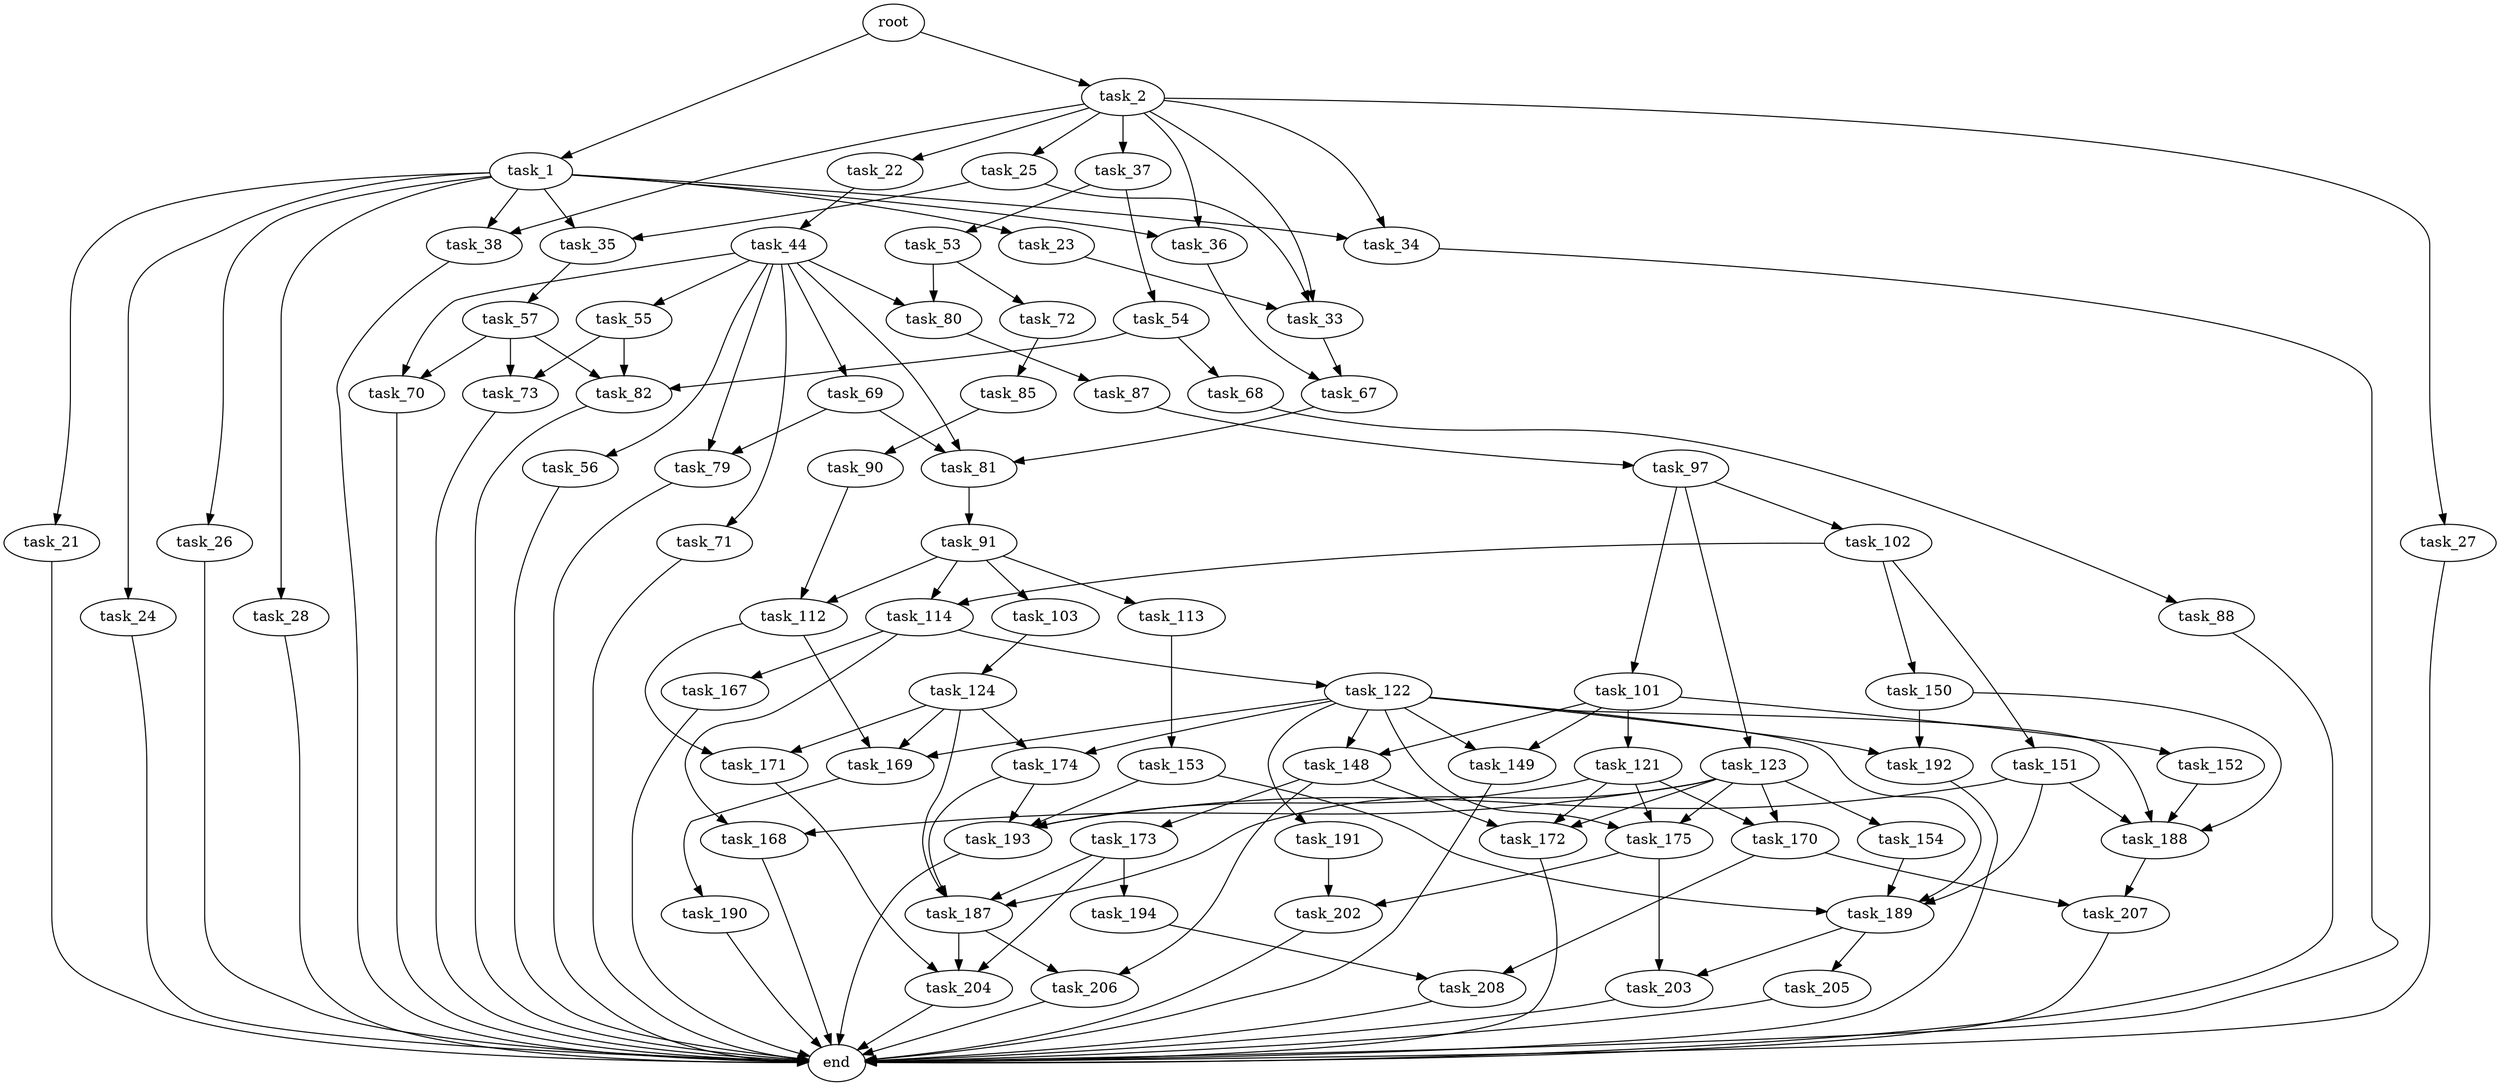 digraph G {
  root [size="0.000000"];
  task_1 [size="450307120777.000000"];
  task_2 [size="8589934592.000000"];
  task_21 [size="1073741824000.000000"];
  task_23 [size="368293445632.000000"];
  task_24 [size="75995903386.000000"];
  task_26 [size="231928233984.000000"];
  task_28 [size="368293445632.000000"];
  task_34 [size="501732807939.000000"];
  task_35 [size="68719476736.000000"];
  task_36 [size="1148769773157.000000"];
  task_38 [size="231928233984.000000"];
  task_22 [size="1320679102.000000"];
  task_25 [size="368293445632.000000"];
  task_27 [size="51420456834.000000"];
  task_33 [size="80544367104.000000"];
  task_37 [size="8791280121.000000"];
  end [size="0.000000"];
  task_44 [size="368293445632.000000"];
  task_67 [size="782757789696.000000"];
  task_57 [size="16272888846.000000"];
  task_53 [size="240971078691.000000"];
  task_54 [size="68719476736.000000"];
  task_55 [size="2072852060.000000"];
  task_56 [size="134217728000.000000"];
  task_69 [size="7739300770.000000"];
  task_70 [size="1322112638960.000000"];
  task_71 [size="5300453820.000000"];
  task_79 [size="9157277009.000000"];
  task_80 [size="23403361967.000000"];
  task_81 [size="106109846245.000000"];
  task_72 [size="134217728000.000000"];
  task_68 [size="695252955177.000000"];
  task_82 [size="1073741824000.000000"];
  task_73 [size="356843010508.000000"];
  task_88 [size="5105957162.000000"];
  task_85 [size="14607003674.000000"];
  task_87 [size="1073741824000.000000"];
  task_91 [size="24748815935.000000"];
  task_90 [size="593547135755.000000"];
  task_97 [size="9658037162.000000"];
  task_112 [size="41466023250.000000"];
  task_103 [size="1073741824000.000000"];
  task_113 [size="1324295074439.000000"];
  task_114 [size="231928233984.000000"];
  task_101 [size="549687776436.000000"];
  task_102 [size="669602713155.000000"];
  task_123 [size="368293445632.000000"];
  task_121 [size="1073741824000.000000"];
  task_148 [size="281645167544.000000"];
  task_149 [size="385675320908.000000"];
  task_152 [size="593621695316.000000"];
  task_150 [size="103015052775.000000"];
  task_151 [size="31023153686.000000"];
  task_124 [size="778881020072.000000"];
  task_169 [size="728012491856.000000"];
  task_171 [size="25618769741.000000"];
  task_153 [size="442943433518.000000"];
  task_122 [size="109535284231.000000"];
  task_167 [size="549755813888.000000"];
  task_168 [size="802168438879.000000"];
  task_170 [size="288173943.000000"];
  task_172 [size="28991029248.000000"];
  task_175 [size="1906963764.000000"];
  task_193 [size="28991029248.000000"];
  task_174 [size="26988789737.000000"];
  task_188 [size="14395082391.000000"];
  task_189 [size="1348942125727.000000"];
  task_191 [size="1073741824000.000000"];
  task_192 [size="963341661.000000"];
  task_154 [size="68719476736.000000"];
  task_187 [size="577834471500.000000"];
  task_173 [size="16202109134.000000"];
  task_206 [size="237454215301.000000"];
  task_190 [size="368293445632.000000"];
  task_207 [size="167206464960.000000"];
  task_208 [size="42743505098.000000"];
  task_204 [size="8589934592.000000"];
  task_194 [size="35849470722.000000"];
  task_202 [size="20843331744.000000"];
  task_203 [size="549755813888.000000"];
  task_205 [size="17577420597.000000"];

  root -> task_1 [size="1.000000"];
  root -> task_2 [size="1.000000"];
  task_1 -> task_21 [size="411041792.000000"];
  task_1 -> task_23 [size="411041792.000000"];
  task_1 -> task_24 [size="411041792.000000"];
  task_1 -> task_26 [size="411041792.000000"];
  task_1 -> task_28 [size="411041792.000000"];
  task_1 -> task_34 [size="411041792.000000"];
  task_1 -> task_35 [size="411041792.000000"];
  task_1 -> task_36 [size="411041792.000000"];
  task_1 -> task_38 [size="411041792.000000"];
  task_2 -> task_22 [size="33554432.000000"];
  task_2 -> task_25 [size="33554432.000000"];
  task_2 -> task_27 [size="33554432.000000"];
  task_2 -> task_33 [size="33554432.000000"];
  task_2 -> task_34 [size="33554432.000000"];
  task_2 -> task_36 [size="33554432.000000"];
  task_2 -> task_37 [size="33554432.000000"];
  task_2 -> task_38 [size="33554432.000000"];
  task_21 -> end [size="1.000000"];
  task_23 -> task_33 [size="411041792.000000"];
  task_24 -> end [size="1.000000"];
  task_26 -> end [size="1.000000"];
  task_28 -> end [size="1.000000"];
  task_34 -> end [size="1.000000"];
  task_35 -> task_57 [size="134217728.000000"];
  task_36 -> task_67 [size="838860800.000000"];
  task_38 -> end [size="1.000000"];
  task_22 -> task_44 [size="75497472.000000"];
  task_25 -> task_33 [size="411041792.000000"];
  task_25 -> task_35 [size="411041792.000000"];
  task_27 -> end [size="1.000000"];
  task_33 -> task_67 [size="75497472.000000"];
  task_37 -> task_53 [size="301989888.000000"];
  task_37 -> task_54 [size="301989888.000000"];
  task_44 -> task_55 [size="411041792.000000"];
  task_44 -> task_56 [size="411041792.000000"];
  task_44 -> task_69 [size="411041792.000000"];
  task_44 -> task_70 [size="411041792.000000"];
  task_44 -> task_71 [size="411041792.000000"];
  task_44 -> task_79 [size="411041792.000000"];
  task_44 -> task_80 [size="411041792.000000"];
  task_44 -> task_81 [size="411041792.000000"];
  task_67 -> task_81 [size="679477248.000000"];
  task_57 -> task_70 [size="536870912.000000"];
  task_57 -> task_73 [size="536870912.000000"];
  task_57 -> task_82 [size="536870912.000000"];
  task_53 -> task_72 [size="679477248.000000"];
  task_53 -> task_80 [size="679477248.000000"];
  task_54 -> task_68 [size="134217728.000000"];
  task_54 -> task_82 [size="134217728.000000"];
  task_55 -> task_73 [size="209715200.000000"];
  task_55 -> task_82 [size="209715200.000000"];
  task_56 -> end [size="1.000000"];
  task_69 -> task_79 [size="134217728.000000"];
  task_69 -> task_81 [size="134217728.000000"];
  task_70 -> end [size="1.000000"];
  task_71 -> end [size="1.000000"];
  task_79 -> end [size="1.000000"];
  task_80 -> task_87 [size="679477248.000000"];
  task_81 -> task_91 [size="209715200.000000"];
  task_72 -> task_85 [size="209715200.000000"];
  task_68 -> task_88 [size="679477248.000000"];
  task_82 -> end [size="1.000000"];
  task_73 -> end [size="1.000000"];
  task_88 -> end [size="1.000000"];
  task_85 -> task_90 [size="536870912.000000"];
  task_87 -> task_97 [size="838860800.000000"];
  task_91 -> task_103 [size="679477248.000000"];
  task_91 -> task_112 [size="679477248.000000"];
  task_91 -> task_113 [size="679477248.000000"];
  task_91 -> task_114 [size="679477248.000000"];
  task_90 -> task_112 [size="411041792.000000"];
  task_97 -> task_101 [size="838860800.000000"];
  task_97 -> task_102 [size="838860800.000000"];
  task_97 -> task_123 [size="838860800.000000"];
  task_112 -> task_169 [size="838860800.000000"];
  task_112 -> task_171 [size="838860800.000000"];
  task_103 -> task_124 [size="838860800.000000"];
  task_113 -> task_153 [size="838860800.000000"];
  task_114 -> task_122 [size="301989888.000000"];
  task_114 -> task_167 [size="301989888.000000"];
  task_114 -> task_168 [size="301989888.000000"];
  task_101 -> task_121 [size="411041792.000000"];
  task_101 -> task_148 [size="411041792.000000"];
  task_101 -> task_149 [size="411041792.000000"];
  task_101 -> task_152 [size="411041792.000000"];
  task_102 -> task_114 [size="838860800.000000"];
  task_102 -> task_150 [size="838860800.000000"];
  task_102 -> task_151 [size="838860800.000000"];
  task_123 -> task_154 [size="411041792.000000"];
  task_123 -> task_168 [size="411041792.000000"];
  task_123 -> task_170 [size="411041792.000000"];
  task_123 -> task_172 [size="411041792.000000"];
  task_123 -> task_175 [size="411041792.000000"];
  task_123 -> task_187 [size="411041792.000000"];
  task_121 -> task_170 [size="838860800.000000"];
  task_121 -> task_172 [size="838860800.000000"];
  task_121 -> task_175 [size="838860800.000000"];
  task_121 -> task_193 [size="838860800.000000"];
  task_148 -> task_172 [size="536870912.000000"];
  task_148 -> task_173 [size="536870912.000000"];
  task_148 -> task_206 [size="536870912.000000"];
  task_149 -> end [size="1.000000"];
  task_152 -> task_188 [size="536870912.000000"];
  task_150 -> task_188 [size="75497472.000000"];
  task_150 -> task_192 [size="75497472.000000"];
  task_151 -> task_188 [size="33554432.000000"];
  task_151 -> task_189 [size="33554432.000000"];
  task_151 -> task_193 [size="33554432.000000"];
  task_124 -> task_169 [size="679477248.000000"];
  task_124 -> task_171 [size="679477248.000000"];
  task_124 -> task_174 [size="679477248.000000"];
  task_124 -> task_187 [size="679477248.000000"];
  task_169 -> task_190 [size="536870912.000000"];
  task_171 -> task_204 [size="411041792.000000"];
  task_153 -> task_189 [size="411041792.000000"];
  task_153 -> task_193 [size="411041792.000000"];
  task_122 -> task_148 [size="75497472.000000"];
  task_122 -> task_149 [size="75497472.000000"];
  task_122 -> task_169 [size="75497472.000000"];
  task_122 -> task_174 [size="75497472.000000"];
  task_122 -> task_175 [size="75497472.000000"];
  task_122 -> task_188 [size="75497472.000000"];
  task_122 -> task_189 [size="75497472.000000"];
  task_122 -> task_191 [size="75497472.000000"];
  task_122 -> task_192 [size="75497472.000000"];
  task_167 -> end [size="1.000000"];
  task_168 -> end [size="1.000000"];
  task_170 -> task_207 [size="33554432.000000"];
  task_170 -> task_208 [size="33554432.000000"];
  task_172 -> end [size="1.000000"];
  task_175 -> task_202 [size="75497472.000000"];
  task_175 -> task_203 [size="75497472.000000"];
  task_193 -> end [size="1.000000"];
  task_174 -> task_187 [size="33554432.000000"];
  task_174 -> task_193 [size="33554432.000000"];
  task_188 -> task_207 [size="838860800.000000"];
  task_189 -> task_203 [size="838860800.000000"];
  task_189 -> task_205 [size="838860800.000000"];
  task_191 -> task_202 [size="838860800.000000"];
  task_192 -> end [size="1.000000"];
  task_154 -> task_189 [size="134217728.000000"];
  task_187 -> task_204 [size="536870912.000000"];
  task_187 -> task_206 [size="536870912.000000"];
  task_173 -> task_187 [size="679477248.000000"];
  task_173 -> task_194 [size="679477248.000000"];
  task_173 -> task_204 [size="679477248.000000"];
  task_206 -> end [size="1.000000"];
  task_190 -> end [size="1.000000"];
  task_207 -> end [size="1.000000"];
  task_208 -> end [size="1.000000"];
  task_204 -> end [size="1.000000"];
  task_194 -> task_208 [size="838860800.000000"];
  task_202 -> end [size="1.000000"];
  task_203 -> end [size="1.000000"];
  task_205 -> end [size="1.000000"];
}
